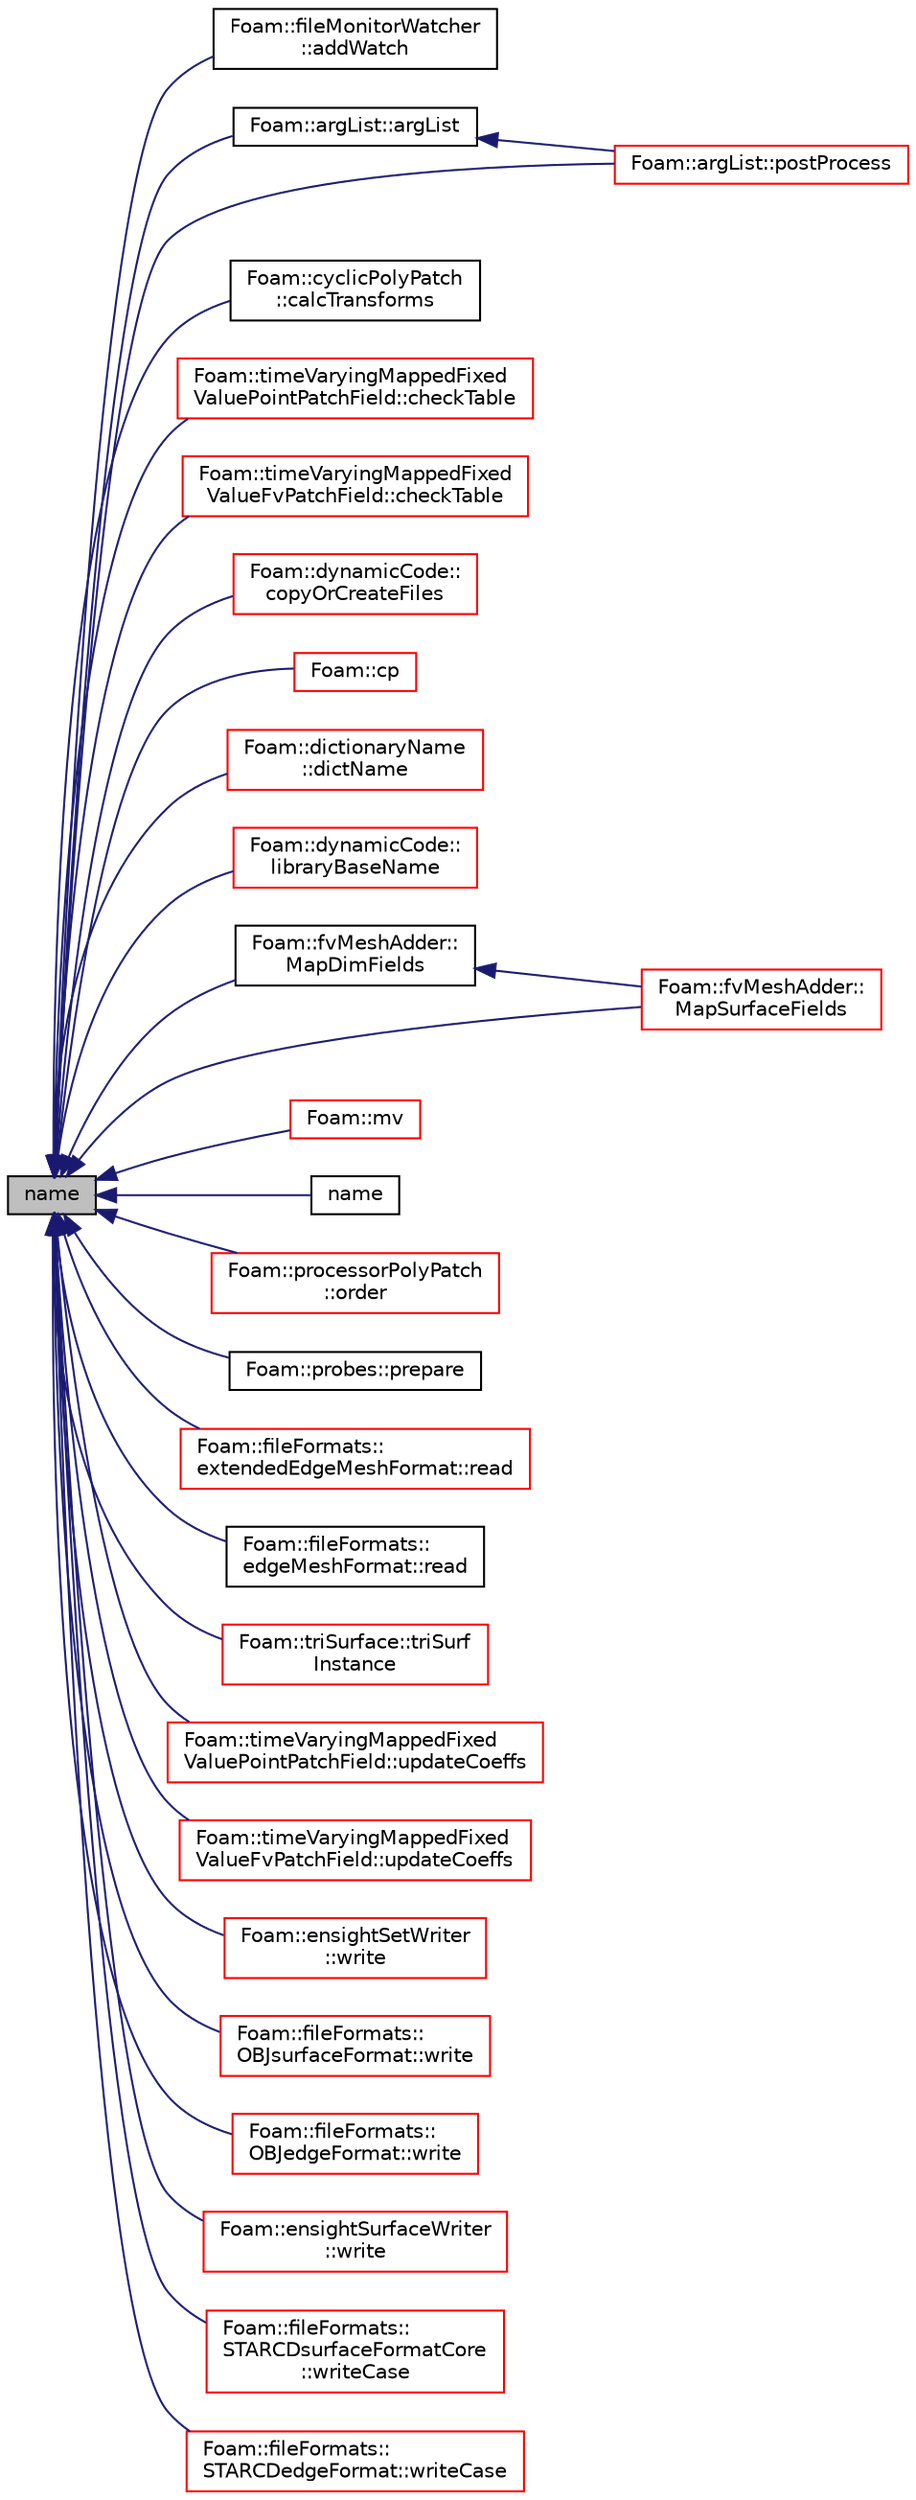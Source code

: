digraph "name"
{
  bgcolor="transparent";
  edge [fontname="Helvetica",fontsize="10",labelfontname="Helvetica",labelfontsize="10"];
  node [fontname="Helvetica",fontsize="10",shape=record];
  rankdir="LR";
  Node1 [label="name",height=0.2,width=0.4,color="black", fillcolor="grey75", style="filled", fontcolor="black"];
  Node1 -> Node2 [dir="back",color="midnightblue",fontsize="10",style="solid",fontname="Helvetica"];
  Node2 [label="Foam::fileMonitorWatcher\l::addWatch",height=0.2,width=0.4,color="black",URL="$a00792.html#acaefed897622fceba52d1e4639d0731a"];
  Node1 -> Node3 [dir="back",color="midnightblue",fontsize="10",style="solid",fontname="Helvetica"];
  Node3 [label="Foam::argList::argList",height=0.2,width=0.4,color="black",URL="$a00067.html#a8318f3d40fd6681259569b58d7f47b9c",tooltip="Construct from argc and argv. "];
  Node3 -> Node4 [dir="back",color="midnightblue",fontsize="10",style="solid",fontname="Helvetica"];
  Node4 [label="Foam::argList::postProcess",height=0.2,width=0.4,color="red",URL="$a00067.html#a33eba5deec7806b2f522a21adeff2c9d",tooltip="Return true if the post-processing option is specified. "];
  Node1 -> Node5 [dir="back",color="midnightblue",fontsize="10",style="solid",fontname="Helvetica"];
  Node5 [label="Foam::cyclicPolyPatch\l::calcTransforms",height=0.2,width=0.4,color="black",URL="$a00491.html#afb48497736bbafb1fbb000cd218d1779",tooltip="Recalculate the transformation tensors. "];
  Node1 -> Node6 [dir="back",color="midnightblue",fontsize="10",style="solid",fontname="Helvetica"];
  Node6 [label="Foam::timeVaryingMappedFixed\lValuePointPatchField::checkTable",height=0.2,width=0.4,color="red",URL="$a02711.html#a89f63f29ad3b1f1081f9bc42599fef27",tooltip="Find boundary data inbetween current time and interpolate. "];
  Node1 -> Node7 [dir="back",color="midnightblue",fontsize="10",style="solid",fontname="Helvetica"];
  Node7 [label="Foam::timeVaryingMappedFixed\lValueFvPatchField::checkTable",height=0.2,width=0.4,color="red",URL="$a02710.html#a89f63f29ad3b1f1081f9bc42599fef27",tooltip="Find boundary data inbetween current time and interpolate. "];
  Node1 -> Node8 [dir="back",color="midnightblue",fontsize="10",style="solid",fontname="Helvetica"];
  Node8 [label="Foam::dynamicCode::\lcopyOrCreateFiles",height=0.2,width=0.4,color="red",URL="$a00606.html#aafdce80d9c7bfe4288158f3804c5cd53",tooltip="Copy/create files prior to compilation. "];
  Node1 -> Node9 [dir="back",color="midnightblue",fontsize="10",style="solid",fontname="Helvetica"];
  Node9 [label="Foam::cp",height=0.2,width=0.4,color="red",URL="$a10936.html#a90b626bb0848617906ac62a5570c010f",tooltip="Copy, recursively if necessary, the source to the destination. "];
  Node1 -> Node10 [dir="back",color="midnightblue",fontsize="10",style="solid",fontname="Helvetica"];
  Node10 [label="Foam::dictionaryName\l::dictName",height=0.2,width=0.4,color="red",URL="$a00535.html#a0c0f7c5d75947353dc8dc6cbe4df98ea",tooltip="Return the local dictionary name (final part of scoped name) "];
  Node1 -> Node11 [dir="back",color="midnightblue",fontsize="10",style="solid",fontname="Helvetica"];
  Node11 [label="Foam::dynamicCode::\llibraryBaseName",height=0.2,width=0.4,color="red",URL="$a00606.html#a916018c74c652d330ed74ee6881e6af5",tooltip="Return the library basename without leading &#39;lib&#39; or trailing &#39;.so&#39;. "];
  Node1 -> Node12 [dir="back",color="midnightblue",fontsize="10",style="solid",fontname="Helvetica"];
  Node12 [label="Foam::fvMeshAdder::\lMapDimFields",height=0.2,width=0.4,color="black",URL="$a00893.html#abe79b6481389322109829f1950930910",tooltip="Map all DimensionedFields of Type. "];
  Node12 -> Node13 [dir="back",color="midnightblue",fontsize="10",style="solid",fontname="Helvetica"];
  Node13 [label="Foam::fvMeshAdder::\lMapSurfaceFields",height=0.2,width=0.4,color="red",URL="$a00893.html#ac922e4c0c5c9f6ad9cca372ef61c0da5",tooltip="Map all surfaceFields of Type. "];
  Node1 -> Node13 [dir="back",color="midnightblue",fontsize="10",style="solid",fontname="Helvetica"];
  Node1 -> Node14 [dir="back",color="midnightblue",fontsize="10",style="solid",fontname="Helvetica"];
  Node14 [label="Foam::mv",height=0.2,width=0.4,color="red",URL="$a10936.html#ac6b71f11672e5cded8bad4a48c272142",tooltip="Rename src to dst. "];
  Node1 -> Node15 [dir="back",color="midnightblue",fontsize="10",style="solid",fontname="Helvetica"];
  Node15 [label="name",height=0.2,width=0.4,color="black",URL="$a00793.html#ad94f5add6fe969820bfa881c687fef34",tooltip="Return file name, optionally without extension. "];
  Node1 -> Node16 [dir="back",color="midnightblue",fontsize="10",style="solid",fontname="Helvetica"];
  Node16 [label="Foam::processorPolyPatch\l::order",height=0.2,width=0.4,color="red",URL="$a02047.html#a557fadfc4a0e74703deefb12da057df5",tooltip="Return new ordering for primitivePatch. "];
  Node1 -> Node4 [dir="back",color="midnightblue",fontsize="10",style="solid",fontname="Helvetica"];
  Node1 -> Node17 [dir="back",color="midnightblue",fontsize="10",style="solid",fontname="Helvetica"];
  Node17 [label="Foam::probes::prepare",height=0.2,width=0.4,color="black",URL="$a02027.html#a5e55cd815681cedddeb894b90ef68173",tooltip="Classify field type and Open/close file streams,. "];
  Node1 -> Node18 [dir="back",color="midnightblue",fontsize="10",style="solid",fontname="Helvetica"];
  Node18 [label="Foam::fileFormats::\lextendedEdgeMeshFormat::read",height=0.2,width=0.4,color="red",URL="$a00712.html#a464ebd67acbdff0014d4dae69e3ec4be",tooltip="Read from file. "];
  Node1 -> Node19 [dir="back",color="midnightblue",fontsize="10",style="solid",fontname="Helvetica"];
  Node19 [label="Foam::fileFormats::\ledgeMeshFormat::read",height=0.2,width=0.4,color="black",URL="$a00629.html#a464ebd67acbdff0014d4dae69e3ec4be",tooltip="Read from file. "];
  Node1 -> Node20 [dir="back",color="midnightblue",fontsize="10",style="solid",fontname="Helvetica"];
  Node20 [label="Foam::triSurface::triSurf\lInstance",height=0.2,width=0.4,color="red",URL="$a02776.html#a1ab8d8beae9ae13c09674c78df71224a",tooltip="Name of triSurface directory to use. "];
  Node1 -> Node21 [dir="back",color="midnightblue",fontsize="10",style="solid",fontname="Helvetica"];
  Node21 [label="Foam::timeVaryingMappedFixed\lValuePointPatchField::updateCoeffs",height=0.2,width=0.4,color="red",URL="$a02711.html#a7e24eafac629d3733181cd942d4c902f",tooltip="Update the coefficients associated with the patch field. "];
  Node1 -> Node22 [dir="back",color="midnightblue",fontsize="10",style="solid",fontname="Helvetica"];
  Node22 [label="Foam::timeVaryingMappedFixed\lValueFvPatchField::updateCoeffs",height=0.2,width=0.4,color="red",URL="$a02710.html#a7e24eafac629d3733181cd942d4c902f",tooltip="Update the coefficients associated with the patch field. "];
  Node1 -> Node23 [dir="back",color="midnightblue",fontsize="10",style="solid",fontname="Helvetica"];
  Node23 [label="Foam::ensightSetWriter\l::write",height=0.2,width=0.4,color="red",URL="$a00668.html#a630f6b7c40da086ca6bfde703206e847",tooltip="General entry point for writing. "];
  Node1 -> Node24 [dir="back",color="midnightblue",fontsize="10",style="solid",fontname="Helvetica"];
  Node24 [label="Foam::fileFormats::\lOBJsurfaceFormat::write",height=0.2,width=0.4,color="red",URL="$a01738.html#a2a1e1394d9dd8932b738248c123a267f",tooltip="Write surface mesh components by proxy. "];
  Node1 -> Node25 [dir="back",color="midnightblue",fontsize="10",style="solid",fontname="Helvetica"];
  Node25 [label="Foam::fileFormats::\lOBJedgeFormat::write",height=0.2,width=0.4,color="red",URL="$a01736.html#ac93279b51e2eb12dc1a54daf46bbca98",tooltip="Write surface mesh components by proxy. "];
  Node1 -> Node26 [dir="back",color="midnightblue",fontsize="10",style="solid",fontname="Helvetica"];
  Node26 [label="Foam::ensightSurfaceWriter\l::write",height=0.2,width=0.4,color="red",URL="$a00670.html#ad5913f94e1297015c7ff49f70e093fe4",tooltip="Write single surface geometry to file. "];
  Node1 -> Node27 [dir="back",color="midnightblue",fontsize="10",style="solid",fontname="Helvetica"];
  Node27 [label="Foam::fileFormats::\lSTARCDsurfaceFormatCore\l::writeCase",height=0.2,width=0.4,color="red",URL="$a02524.html#ae4272f484f8b27274f4b0dde192e7a82"];
  Node1 -> Node28 [dir="back",color="midnightblue",fontsize="10",style="solid",fontname="Helvetica"];
  Node28 [label="Foam::fileFormats::\lSTARCDedgeFormat::writeCase",height=0.2,width=0.4,color="red",URL="$a02522.html#ae2250c1038a57f9979aa4549c61a8287"];
}
